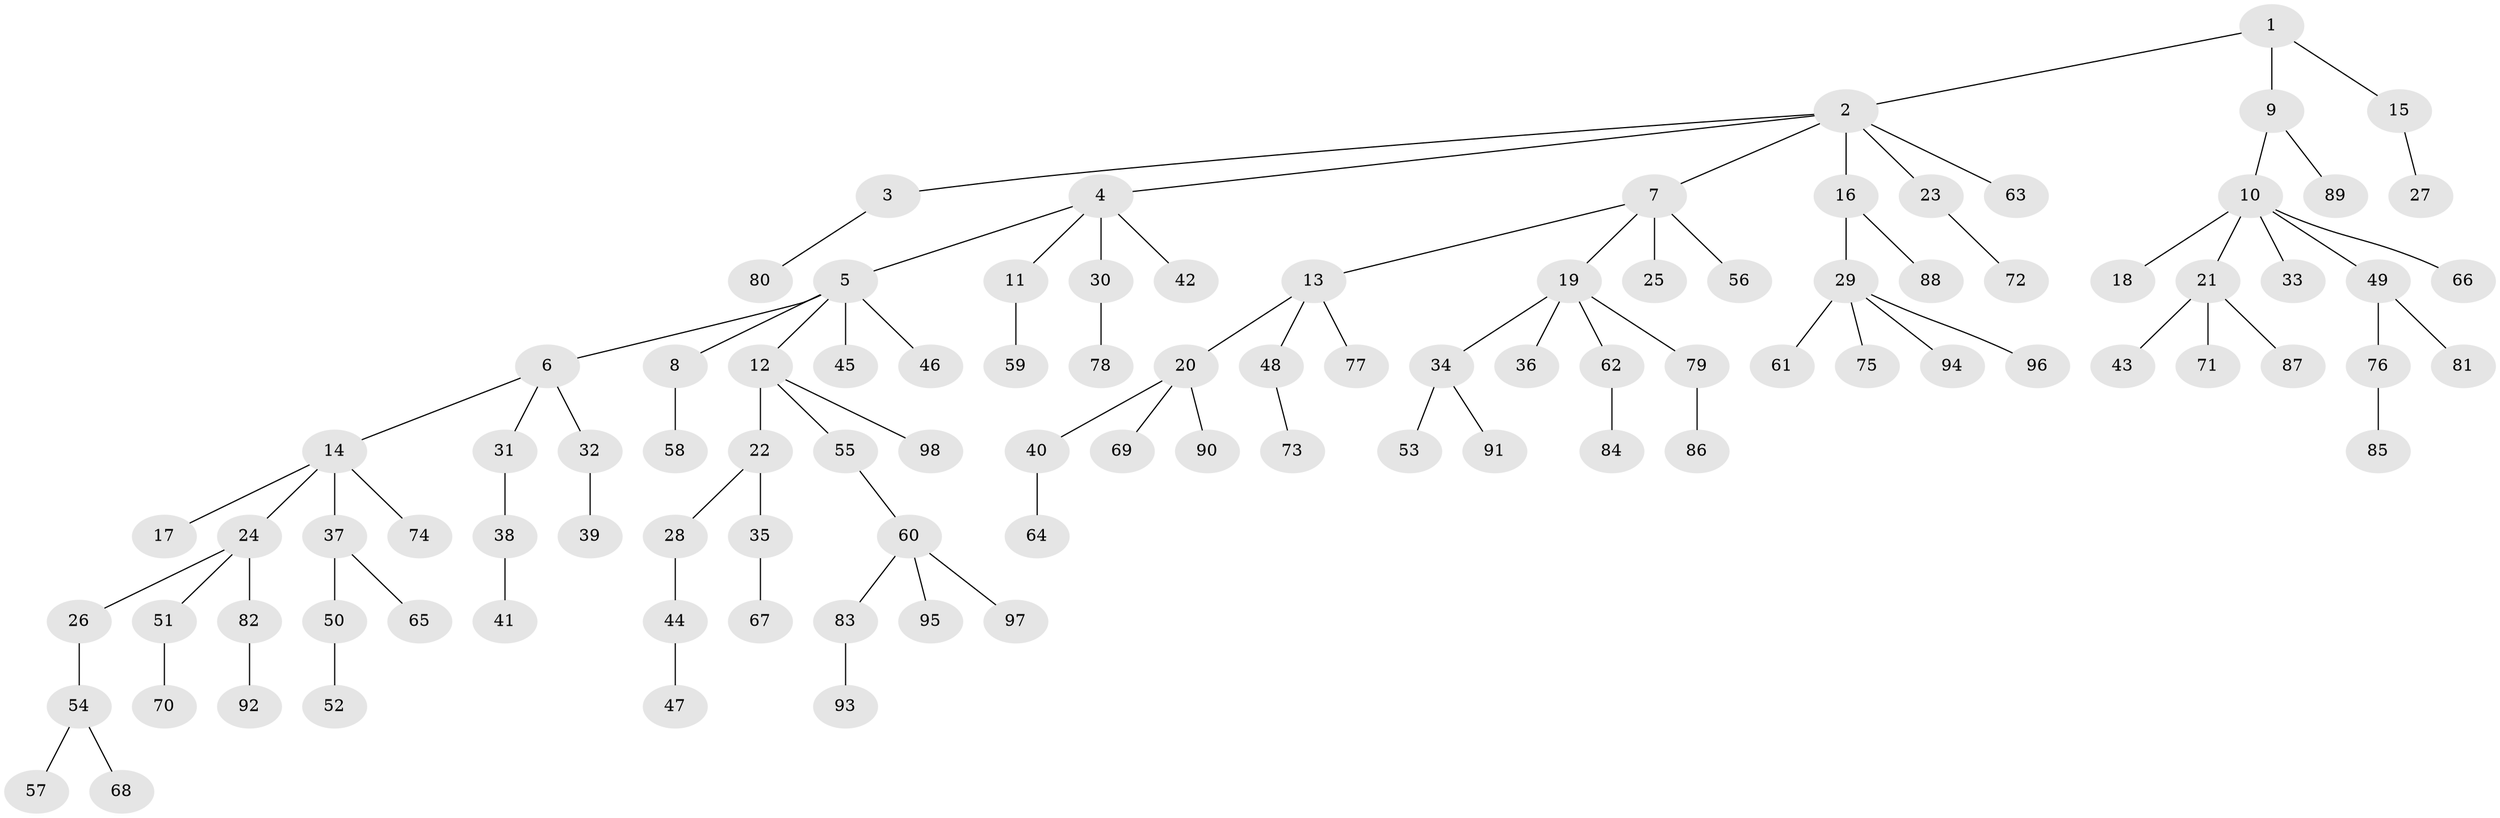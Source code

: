 // coarse degree distribution, {3: 0.0967741935483871, 7: 0.03225806451612903, 1: 0.6129032258064516, 4: 0.06451612903225806, 5: 0.03225806451612903, 8: 0.016129032258064516, 2: 0.14516129032258066}
// Generated by graph-tools (version 1.1) at 2025/42/03/06/25 10:42:03]
// undirected, 98 vertices, 97 edges
graph export_dot {
graph [start="1"]
  node [color=gray90,style=filled];
  1;
  2;
  3;
  4;
  5;
  6;
  7;
  8;
  9;
  10;
  11;
  12;
  13;
  14;
  15;
  16;
  17;
  18;
  19;
  20;
  21;
  22;
  23;
  24;
  25;
  26;
  27;
  28;
  29;
  30;
  31;
  32;
  33;
  34;
  35;
  36;
  37;
  38;
  39;
  40;
  41;
  42;
  43;
  44;
  45;
  46;
  47;
  48;
  49;
  50;
  51;
  52;
  53;
  54;
  55;
  56;
  57;
  58;
  59;
  60;
  61;
  62;
  63;
  64;
  65;
  66;
  67;
  68;
  69;
  70;
  71;
  72;
  73;
  74;
  75;
  76;
  77;
  78;
  79;
  80;
  81;
  82;
  83;
  84;
  85;
  86;
  87;
  88;
  89;
  90;
  91;
  92;
  93;
  94;
  95;
  96;
  97;
  98;
  1 -- 2;
  1 -- 9;
  1 -- 15;
  2 -- 3;
  2 -- 4;
  2 -- 7;
  2 -- 16;
  2 -- 23;
  2 -- 63;
  3 -- 80;
  4 -- 5;
  4 -- 11;
  4 -- 30;
  4 -- 42;
  5 -- 6;
  5 -- 8;
  5 -- 12;
  5 -- 45;
  5 -- 46;
  6 -- 14;
  6 -- 31;
  6 -- 32;
  7 -- 13;
  7 -- 19;
  7 -- 25;
  7 -- 56;
  8 -- 58;
  9 -- 10;
  9 -- 89;
  10 -- 18;
  10 -- 21;
  10 -- 33;
  10 -- 49;
  10 -- 66;
  11 -- 59;
  12 -- 22;
  12 -- 55;
  12 -- 98;
  13 -- 20;
  13 -- 48;
  13 -- 77;
  14 -- 17;
  14 -- 24;
  14 -- 37;
  14 -- 74;
  15 -- 27;
  16 -- 29;
  16 -- 88;
  19 -- 34;
  19 -- 36;
  19 -- 62;
  19 -- 79;
  20 -- 40;
  20 -- 69;
  20 -- 90;
  21 -- 43;
  21 -- 71;
  21 -- 87;
  22 -- 28;
  22 -- 35;
  23 -- 72;
  24 -- 26;
  24 -- 51;
  24 -- 82;
  26 -- 54;
  28 -- 44;
  29 -- 61;
  29 -- 75;
  29 -- 94;
  29 -- 96;
  30 -- 78;
  31 -- 38;
  32 -- 39;
  34 -- 53;
  34 -- 91;
  35 -- 67;
  37 -- 50;
  37 -- 65;
  38 -- 41;
  40 -- 64;
  44 -- 47;
  48 -- 73;
  49 -- 76;
  49 -- 81;
  50 -- 52;
  51 -- 70;
  54 -- 57;
  54 -- 68;
  55 -- 60;
  60 -- 83;
  60 -- 95;
  60 -- 97;
  62 -- 84;
  76 -- 85;
  79 -- 86;
  82 -- 92;
  83 -- 93;
}
